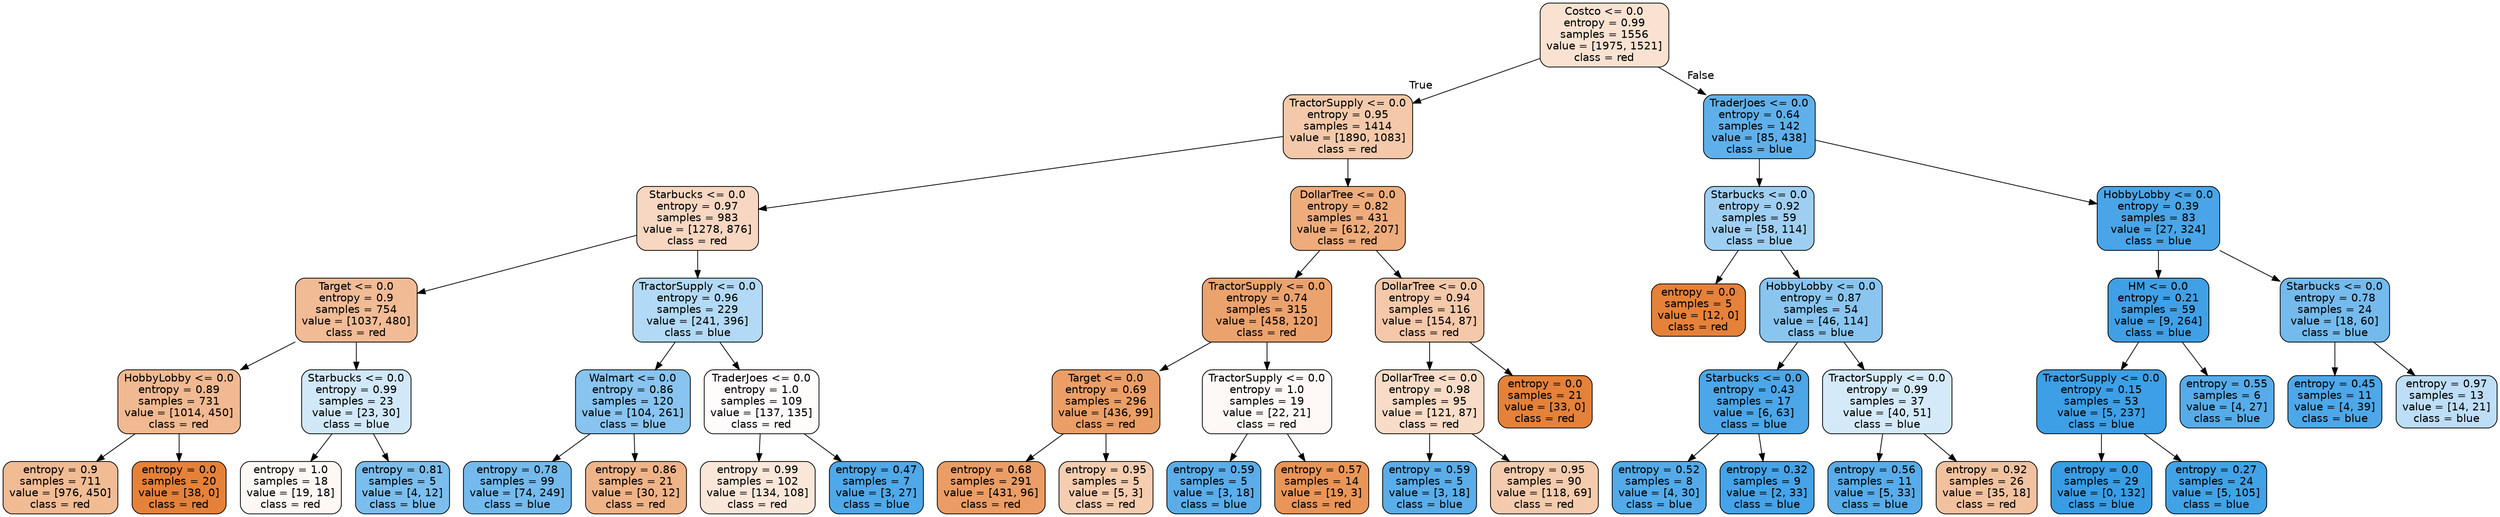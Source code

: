 digraph Tree {
node [shape=box, style="filled, rounded", color="black", fontname=helvetica] ;
edge [fontname=helvetica] ;
0 [label="Costco <= 0.0\nentropy = 0.99\nsamples = 1556\nvalue = [1975, 1521]\nclass = red", fillcolor="#f9e2d1"] ;
1 [label="TractorSupply <= 0.0\nentropy = 0.95\nsamples = 1414\nvalue = [1890, 1083]\nclass = red", fillcolor="#f4c9aa"] ;
0 -> 1 [labeldistance=2.5, labelangle=45, headlabel="True"] ;
2 [label="Starbucks <= 0.0\nentropy = 0.97\nsamples = 983\nvalue = [1278, 876]\nclass = red", fillcolor="#f7d7c1"] ;
1 -> 2 ;
3 [label="Target <= 0.0\nentropy = 0.9\nsamples = 754\nvalue = [1037, 480]\nclass = red", fillcolor="#f1bb95"] ;
2 -> 3 ;
4 [label="HobbyLobby <= 0.0\nentropy = 0.89\nsamples = 731\nvalue = [1014, 450]\nclass = red", fillcolor="#f1b991"] ;
3 -> 4 ;
5 [label="entropy = 0.9\nsamples = 711\nvalue = [976, 450]\nclass = red", fillcolor="#f1bb94"] ;
4 -> 5 ;
6 [label="entropy = 0.0\nsamples = 20\nvalue = [38, 0]\nclass = red", fillcolor="#e58139"] ;
4 -> 6 ;
7 [label="Starbucks <= 0.0\nentropy = 0.99\nsamples = 23\nvalue = [23, 30]\nclass = blue", fillcolor="#d1e8f9"] ;
3 -> 7 ;
8 [label="entropy = 1.0\nsamples = 18\nvalue = [19, 18]\nclass = red", fillcolor="#fef8f5"] ;
7 -> 8 ;
9 [label="entropy = 0.81\nsamples = 5\nvalue = [4, 12]\nclass = blue", fillcolor="#7bbeee"] ;
7 -> 9 ;
10 [label="TractorSupply <= 0.0\nentropy = 0.96\nsamples = 229\nvalue = [241, 396]\nclass = blue", fillcolor="#b2d9f5"] ;
2 -> 10 ;
11 [label="Walmart <= 0.0\nentropy = 0.86\nsamples = 120\nvalue = [104, 261]\nclass = blue", fillcolor="#88c4ef"] ;
10 -> 11 ;
12 [label="entropy = 0.78\nsamples = 99\nvalue = [74, 249]\nclass = blue", fillcolor="#74baed"] ;
11 -> 12 ;
13 [label="entropy = 0.86\nsamples = 21\nvalue = [30, 12]\nclass = red", fillcolor="#efb388"] ;
11 -> 13 ;
14 [label="TraderJoes <= 0.0\nentropy = 1.0\nsamples = 109\nvalue = [137, 135]\nclass = red", fillcolor="#fffdfc"] ;
10 -> 14 ;
15 [label="entropy = 0.99\nsamples = 102\nvalue = [134, 108]\nclass = red", fillcolor="#fae7d9"] ;
14 -> 15 ;
16 [label="entropy = 0.47\nsamples = 7\nvalue = [3, 27]\nclass = blue", fillcolor="#4fa8e8"] ;
14 -> 16 ;
17 [label="DollarTree <= 0.0\nentropy = 0.82\nsamples = 431\nvalue = [612, 207]\nclass = red", fillcolor="#eeac7c"] ;
1 -> 17 ;
18 [label="TractorSupply <= 0.0\nentropy = 0.74\nsamples = 315\nvalue = [458, 120]\nclass = red", fillcolor="#eca26d"] ;
17 -> 18 ;
19 [label="Target <= 0.0\nentropy = 0.69\nsamples = 296\nvalue = [436, 99]\nclass = red", fillcolor="#eb9e66"] ;
18 -> 19 ;
20 [label="entropy = 0.68\nsamples = 291\nvalue = [431, 96]\nclass = red", fillcolor="#eb9d65"] ;
19 -> 20 ;
21 [label="entropy = 0.95\nsamples = 5\nvalue = [5, 3]\nclass = red", fillcolor="#f5cdb0"] ;
19 -> 21 ;
22 [label="TractorSupply <= 0.0\nentropy = 1.0\nsamples = 19\nvalue = [22, 21]\nclass = red", fillcolor="#fef9f6"] ;
18 -> 22 ;
23 [label="entropy = 0.59\nsamples = 5\nvalue = [3, 18]\nclass = blue", fillcolor="#5aade9"] ;
22 -> 23 ;
24 [label="entropy = 0.57\nsamples = 14\nvalue = [19, 3]\nclass = red", fillcolor="#e99558"] ;
22 -> 24 ;
25 [label="DollarTree <= 0.0\nentropy = 0.94\nsamples = 116\nvalue = [154, 87]\nclass = red", fillcolor="#f4c8a9"] ;
17 -> 25 ;
26 [label="DollarTree <= 0.0\nentropy = 0.98\nsamples = 95\nvalue = [121, 87]\nclass = red", fillcolor="#f8dcc7"] ;
25 -> 26 ;
27 [label="entropy = 0.59\nsamples = 5\nvalue = [3, 18]\nclass = blue", fillcolor="#5aade9"] ;
26 -> 27 ;
28 [label="entropy = 0.95\nsamples = 90\nvalue = [118, 69]\nclass = red", fillcolor="#f4cbad"] ;
26 -> 28 ;
29 [label="entropy = 0.0\nsamples = 21\nvalue = [33, 0]\nclass = red", fillcolor="#e58139"] ;
25 -> 29 ;
30 [label="TraderJoes <= 0.0\nentropy = 0.64\nsamples = 142\nvalue = [85, 438]\nclass = blue", fillcolor="#5fb0ea"] ;
0 -> 30 [labeldistance=2.5, labelangle=-45, headlabel="False"] ;
31 [label="Starbucks <= 0.0\nentropy = 0.92\nsamples = 59\nvalue = [58, 114]\nclass = blue", fillcolor="#9ecff2"] ;
30 -> 31 ;
32 [label="entropy = 0.0\nsamples = 5\nvalue = [12, 0]\nclass = red", fillcolor="#e58139"] ;
31 -> 32 ;
33 [label="HobbyLobby <= 0.0\nentropy = 0.87\nsamples = 54\nvalue = [46, 114]\nclass = blue", fillcolor="#89c5ef"] ;
31 -> 33 ;
34 [label="Starbucks <= 0.0\nentropy = 0.43\nsamples = 17\nvalue = [6, 63]\nclass = blue", fillcolor="#4ca6e7"] ;
33 -> 34 ;
35 [label="entropy = 0.52\nsamples = 8\nvalue = [4, 30]\nclass = blue", fillcolor="#53aae8"] ;
34 -> 35 ;
36 [label="entropy = 0.32\nsamples = 9\nvalue = [2, 33]\nclass = blue", fillcolor="#45a3e7"] ;
34 -> 36 ;
37 [label="TractorSupply <= 0.0\nentropy = 0.99\nsamples = 37\nvalue = [40, 51]\nclass = blue", fillcolor="#d4eaf9"] ;
33 -> 37 ;
38 [label="entropy = 0.56\nsamples = 11\nvalue = [5, 33]\nclass = blue", fillcolor="#57ace9"] ;
37 -> 38 ;
39 [label="entropy = 0.92\nsamples = 26\nvalue = [35, 18]\nclass = red", fillcolor="#f2c29f"] ;
37 -> 39 ;
40 [label="HobbyLobby <= 0.0\nentropy = 0.39\nsamples = 83\nvalue = [27, 324]\nclass = blue", fillcolor="#49a5e7"] ;
30 -> 40 ;
41 [label="HM <= 0.0\nentropy = 0.21\nsamples = 59\nvalue = [9, 264]\nclass = blue", fillcolor="#40a0e6"] ;
40 -> 41 ;
42 [label="TractorSupply <= 0.0\nentropy = 0.15\nsamples = 53\nvalue = [5, 237]\nclass = blue", fillcolor="#3d9fe6"] ;
41 -> 42 ;
43 [label="entropy = 0.0\nsamples = 29\nvalue = [0, 132]\nclass = blue", fillcolor="#399de5"] ;
42 -> 43 ;
44 [label="entropy = 0.27\nsamples = 24\nvalue = [5, 105]\nclass = blue", fillcolor="#42a2e6"] ;
42 -> 44 ;
45 [label="entropy = 0.55\nsamples = 6\nvalue = [4, 27]\nclass = blue", fillcolor="#56ace9"] ;
41 -> 45 ;
46 [label="Starbucks <= 0.0\nentropy = 0.78\nsamples = 24\nvalue = [18, 60]\nclass = blue", fillcolor="#74baed"] ;
40 -> 46 ;
47 [label="entropy = 0.45\nsamples = 11\nvalue = [4, 39]\nclass = blue", fillcolor="#4da7e8"] ;
46 -> 47 ;
48 [label="entropy = 0.97\nsamples = 13\nvalue = [14, 21]\nclass = blue", fillcolor="#bddef6"] ;
46 -> 48 ;
}